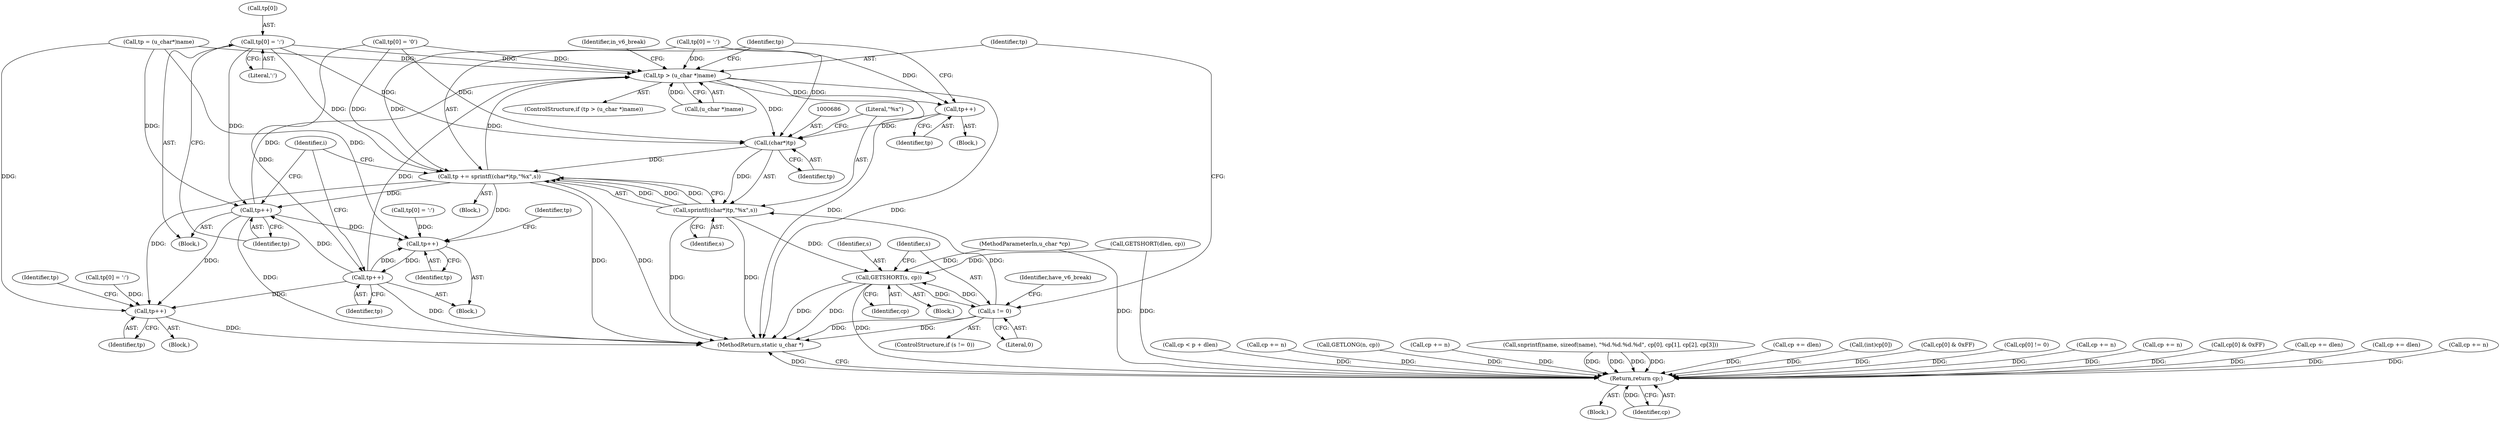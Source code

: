 digraph "0_php-src_2fefae47716d501aec41c1102f3fd4531f070b05_0@array" {
"1000702" [label="(Call,tp[0] = ':')"];
"1000666" [label="(Call,tp > (u_char *)name)"];
"1000680" [label="(Call,tp++)"];
"1000685" [label="(Call,(char*)tp)"];
"1000682" [label="(Call,tp += sprintf((char*)tp,\"%x\",s))"];
"1000707" [label="(Call,tp++)"];
"1000719" [label="(Call,tp++)"];
"1000726" [label="(Call,tp++)"];
"1000738" [label="(Call,tp++)"];
"1000684" [label="(Call,sprintf((char*)tp,\"%x\",s))"];
"1000657" [label="(Call,GETSHORT(s, cp))"];
"1000661" [label="(Call,s != 0)"];
"1001245" [label="(Return,return cp;)"];
"1000664" [label="(Block,)"];
"1000659" [label="(Identifier,cp)"];
"1001001" [label="(Call,cp < p + dlen)"];
"1000732" [label="(Block,)"];
"1000720" [label="(Identifier,tp)"];
"1000687" [label="(Identifier,tp)"];
"1000708" [label="(Identifier,tp)"];
"1000113" [label="(Block,)"];
"1000414" [label="(Call,cp += n)"];
"1000675" [label="(Call,tp[0] = ':')"];
"1000628" [label="(Call,GETLONG(n, cp))"];
"1000702" [label="(Call,tp[0] = ':')"];
"1000666" [label="(Call,tp > (u_char *)name)"];
"1000703" [label="(Call,tp[0])"];
"1000655" [label="(Identifier,i)"];
"1000689" [label="(Identifier,s)"];
"1000656" [label="(Block,)"];
"1000685" [label="(Call,(char*)tp)"];
"1000106" [label="(MethodParameterIn,u_char *cp)"];
"1000352" [label="(Call,cp += n)"];
"1000252" [label="(Call,snprintf(name, sizeof(name), \"%d.%d.%d.%d\", cp[0], cp[1], cp[2], cp[3]))"];
"1000660" [label="(ControlStructure,if (s != 0))"];
"1000681" [label="(Identifier,tp)"];
"1000742" [label="(Identifier,tp)"];
"1000661" [label="(Call,s != 0)"];
"1000275" [label="(Call,cp += dlen)"];
"1000773" [label="(Call,(int)cp[0])"];
"1000668" [label="(Call,(u_char *)name)"];
"1000713" [label="(Block,)"];
"1000723" [label="(Identifier,tp)"];
"1000706" [label="(Literal,':')"];
"1000682" [label="(Call,tp += sprintf((char*)tp,\"%x\",s))"];
"1000721" [label="(Call,tp[0] = '0')"];
"1000680" [label="(Call,tp++)"];
"1000714" [label="(Call,tp[0] = ':')"];
"1000671" [label="(Block,)"];
"1000733" [label="(Call,tp[0] = ':')"];
"1000673" [label="(Identifier,in_v6_break)"];
"1000726" [label="(Call,tp++)"];
"1001183" [label="(Call,cp[0] & 0xFF)"];
"1000817" [label="(Call,cp[0] != 0)"];
"1000727" [label="(Identifier,tp)"];
"1000657" [label="(Call,GETSHORT(s, cp))"];
"1000739" [label="(Identifier,tp)"];
"1000707" [label="(Call,tp++)"];
"1001245" [label="(Return,return cp;)"];
"1001246" [label="(Identifier,cp)"];
"1000663" [label="(Literal,0)"];
"1000165" [label="(Call,GETSHORT(dlen, cp))"];
"1000662" [label="(Identifier,s)"];
"1001224" [label="(Call,cp += n)"];
"1000684" [label="(Call,sprintf((char*)tp,\"%x\",s))"];
"1000694" [label="(Identifier,have_v6_break)"];
"1001027" [label="(Call,cp += n)"];
"1001247" [label="(MethodReturn,static u_char *)"];
"1000738" [label="(Call,tp++)"];
"1000638" [label="(Call,tp = (u_char*)name)"];
"1000845" [label="(Call,cp[0] & 0xFF)"];
"1001241" [label="(Call,cp += dlen)"];
"1000695" [label="(Block,)"];
"1000511" [label="(Call,cp += dlen)"];
"1001092" [label="(Call,cp += n)"];
"1000667" [label="(Identifier,tp)"];
"1000665" [label="(ControlStructure,if (tp > (u_char *)name))"];
"1000658" [label="(Identifier,s)"];
"1000688" [label="(Literal,\"%x\")"];
"1000683" [label="(Identifier,tp)"];
"1000719" [label="(Call,tp++)"];
"1000702" -> "1000695"  [label="AST: "];
"1000702" -> "1000706"  [label="CFG: "];
"1000703" -> "1000702"  [label="AST: "];
"1000706" -> "1000702"  [label="AST: "];
"1000708" -> "1000702"  [label="CFG: "];
"1000702" -> "1000666"  [label="DDG: "];
"1000702" -> "1000682"  [label="DDG: "];
"1000702" -> "1000685"  [label="DDG: "];
"1000702" -> "1000707"  [label="DDG: "];
"1000666" -> "1000665"  [label="AST: "];
"1000666" -> "1000668"  [label="CFG: "];
"1000667" -> "1000666"  [label="AST: "];
"1000668" -> "1000666"  [label="AST: "];
"1000673" -> "1000666"  [label="CFG: "];
"1000683" -> "1000666"  [label="CFG: "];
"1000666" -> "1001247"  [label="DDG: "];
"1000666" -> "1001247"  [label="DDG: "];
"1000675" -> "1000666"  [label="DDG: "];
"1000638" -> "1000666"  [label="DDG: "];
"1000682" -> "1000666"  [label="DDG: "];
"1000707" -> "1000666"  [label="DDG: "];
"1000726" -> "1000666"  [label="DDG: "];
"1000721" -> "1000666"  [label="DDG: "];
"1000668" -> "1000666"  [label="DDG: "];
"1000666" -> "1000680"  [label="DDG: "];
"1000666" -> "1000685"  [label="DDG: "];
"1000680" -> "1000671"  [label="AST: "];
"1000680" -> "1000681"  [label="CFG: "];
"1000681" -> "1000680"  [label="AST: "];
"1000683" -> "1000680"  [label="CFG: "];
"1000675" -> "1000680"  [label="DDG: "];
"1000680" -> "1000685"  [label="DDG: "];
"1000685" -> "1000684"  [label="AST: "];
"1000685" -> "1000687"  [label="CFG: "];
"1000686" -> "1000685"  [label="AST: "];
"1000687" -> "1000685"  [label="AST: "];
"1000688" -> "1000685"  [label="CFG: "];
"1000685" -> "1000682"  [label="DDG: "];
"1000685" -> "1000684"  [label="DDG: "];
"1000675" -> "1000685"  [label="DDG: "];
"1000721" -> "1000685"  [label="DDG: "];
"1000682" -> "1000664"  [label="AST: "];
"1000682" -> "1000684"  [label="CFG: "];
"1000683" -> "1000682"  [label="AST: "];
"1000684" -> "1000682"  [label="AST: "];
"1000655" -> "1000682"  [label="CFG: "];
"1000682" -> "1001247"  [label="DDG: "];
"1000682" -> "1001247"  [label="DDG: "];
"1000684" -> "1000682"  [label="DDG: "];
"1000684" -> "1000682"  [label="DDG: "];
"1000684" -> "1000682"  [label="DDG: "];
"1000675" -> "1000682"  [label="DDG: "];
"1000721" -> "1000682"  [label="DDG: "];
"1000682" -> "1000707"  [label="DDG: "];
"1000682" -> "1000719"  [label="DDG: "];
"1000682" -> "1000738"  [label="DDG: "];
"1000707" -> "1000695"  [label="AST: "];
"1000707" -> "1000708"  [label="CFG: "];
"1000708" -> "1000707"  [label="AST: "];
"1000655" -> "1000707"  [label="CFG: "];
"1000707" -> "1001247"  [label="DDG: "];
"1000638" -> "1000707"  [label="DDG: "];
"1000726" -> "1000707"  [label="DDG: "];
"1000707" -> "1000719"  [label="DDG: "];
"1000707" -> "1000738"  [label="DDG: "];
"1000719" -> "1000713"  [label="AST: "];
"1000719" -> "1000720"  [label="CFG: "];
"1000720" -> "1000719"  [label="AST: "];
"1000723" -> "1000719"  [label="CFG: "];
"1000638" -> "1000719"  [label="DDG: "];
"1000714" -> "1000719"  [label="DDG: "];
"1000726" -> "1000719"  [label="DDG: "];
"1000719" -> "1000726"  [label="DDG: "];
"1000726" -> "1000713"  [label="AST: "];
"1000726" -> "1000727"  [label="CFG: "];
"1000727" -> "1000726"  [label="AST: "];
"1000655" -> "1000726"  [label="CFG: "];
"1000726" -> "1001247"  [label="DDG: "];
"1000721" -> "1000726"  [label="DDG: "];
"1000726" -> "1000738"  [label="DDG: "];
"1000738" -> "1000732"  [label="AST: "];
"1000738" -> "1000739"  [label="CFG: "];
"1000739" -> "1000738"  [label="AST: "];
"1000742" -> "1000738"  [label="CFG: "];
"1000738" -> "1001247"  [label="DDG: "];
"1000638" -> "1000738"  [label="DDG: "];
"1000733" -> "1000738"  [label="DDG: "];
"1000684" -> "1000689"  [label="CFG: "];
"1000688" -> "1000684"  [label="AST: "];
"1000689" -> "1000684"  [label="AST: "];
"1000684" -> "1001247"  [label="DDG: "];
"1000684" -> "1001247"  [label="DDG: "];
"1000684" -> "1000657"  [label="DDG: "];
"1000661" -> "1000684"  [label="DDG: "];
"1000657" -> "1000656"  [label="AST: "];
"1000657" -> "1000659"  [label="CFG: "];
"1000658" -> "1000657"  [label="AST: "];
"1000659" -> "1000657"  [label="AST: "];
"1000662" -> "1000657"  [label="CFG: "];
"1000657" -> "1001247"  [label="DDG: "];
"1000657" -> "1001247"  [label="DDG: "];
"1000661" -> "1000657"  [label="DDG: "];
"1000165" -> "1000657"  [label="DDG: "];
"1000106" -> "1000657"  [label="DDG: "];
"1000657" -> "1000661"  [label="DDG: "];
"1000657" -> "1001245"  [label="DDG: "];
"1000661" -> "1000660"  [label="AST: "];
"1000661" -> "1000663"  [label="CFG: "];
"1000662" -> "1000661"  [label="AST: "];
"1000663" -> "1000661"  [label="AST: "];
"1000667" -> "1000661"  [label="CFG: "];
"1000694" -> "1000661"  [label="CFG: "];
"1000661" -> "1001247"  [label="DDG: "];
"1000661" -> "1001247"  [label="DDG: "];
"1001245" -> "1000113"  [label="AST: "];
"1001245" -> "1001246"  [label="CFG: "];
"1001246" -> "1001245"  [label="AST: "];
"1001247" -> "1001245"  [label="CFG: "];
"1001245" -> "1001247"  [label="DDG: "];
"1001246" -> "1001245"  [label="DDG: "];
"1000817" -> "1001245"  [label="DDG: "];
"1001027" -> "1001245"  [label="DDG: "];
"1000352" -> "1001245"  [label="DDG: "];
"1000165" -> "1001245"  [label="DDG: "];
"1000252" -> "1001245"  [label="DDG: "];
"1000252" -> "1001245"  [label="DDG: "];
"1000252" -> "1001245"  [label="DDG: "];
"1000252" -> "1001245"  [label="DDG: "];
"1000845" -> "1001245"  [label="DDG: "];
"1000628" -> "1001245"  [label="DDG: "];
"1001183" -> "1001245"  [label="DDG: "];
"1000275" -> "1001245"  [label="DDG: "];
"1001224" -> "1001245"  [label="DDG: "];
"1000414" -> "1001245"  [label="DDG: "];
"1001241" -> "1001245"  [label="DDG: "];
"1001001" -> "1001245"  [label="DDG: "];
"1000511" -> "1001245"  [label="DDG: "];
"1001092" -> "1001245"  [label="DDG: "];
"1000773" -> "1001245"  [label="DDG: "];
"1000106" -> "1001245"  [label="DDG: "];
}
